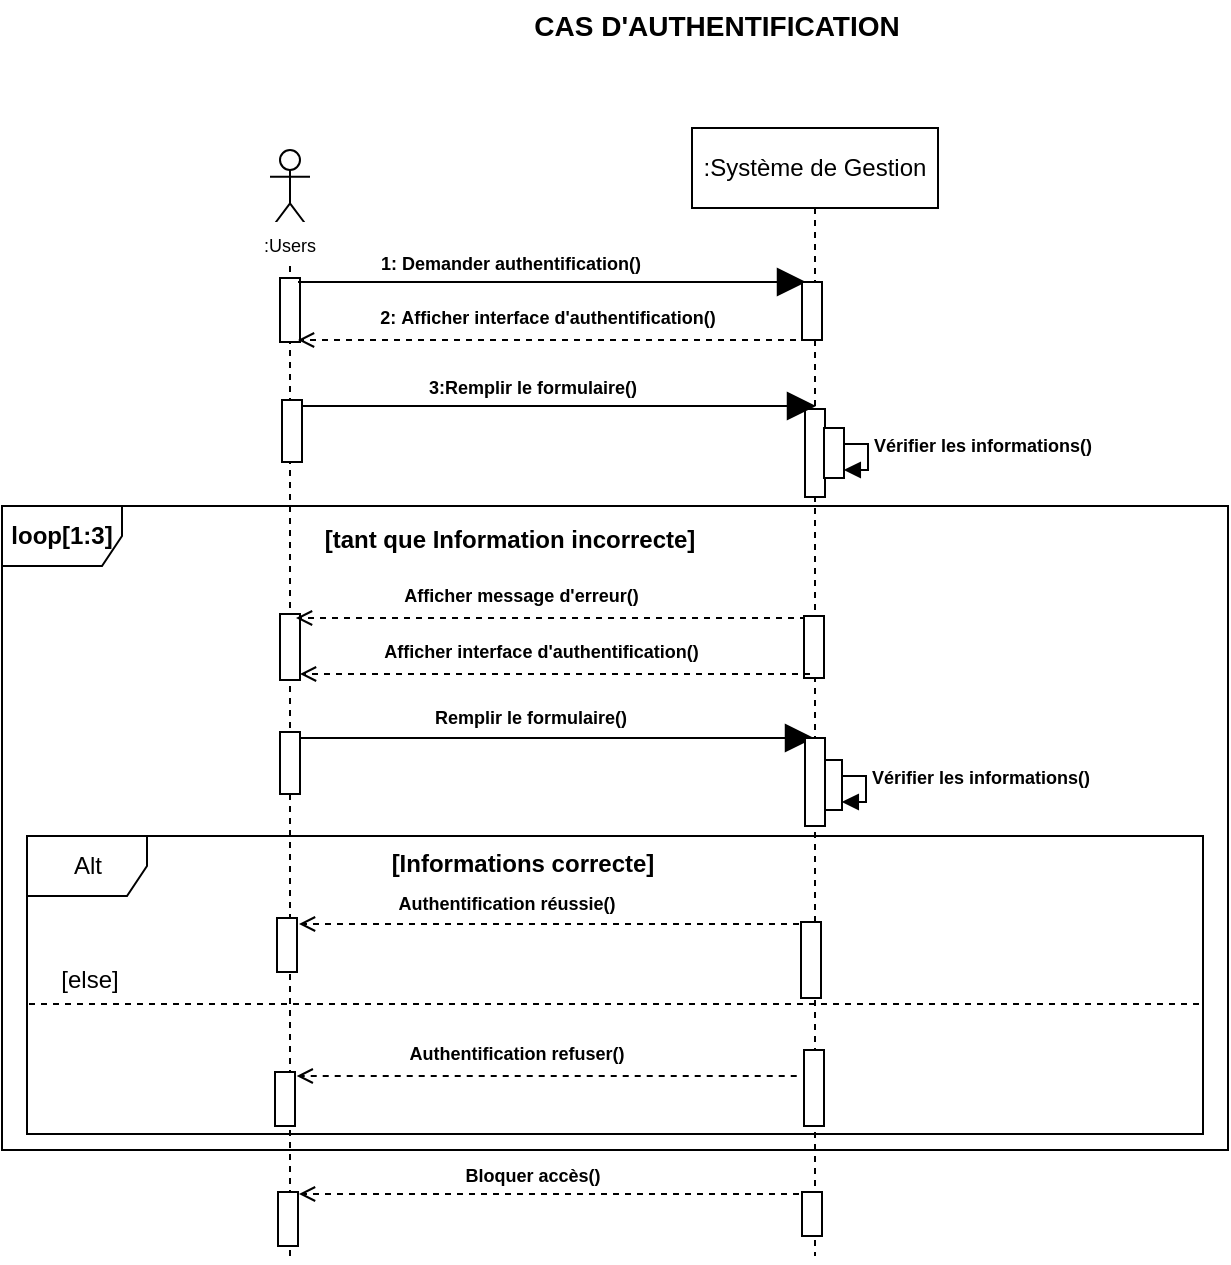 <mxfile version="26.2.14">
  <diagram name="Page-1" id="2YBvvXClWsGukQMizWep">
    <mxGraphModel dx="1222" dy="733" grid="0" gridSize="10" guides="1" tooltips="1" connect="1" arrows="1" fold="1" page="1" pageScale="1" pageWidth="850" pageHeight="1100" math="0" shadow="0">
      <root>
        <mxCell id="0" />
        <mxCell id="1" parent="0" />
        <mxCell id="HXRdN1SDrOyEm4HGrO3o-1" value=":Système de Gestion" style="shape=umlLifeline;perimeter=lifelinePerimeter;whiteSpace=wrap;html=1;container=0;dropTarget=0;collapsible=0;recursiveResize=0;outlineConnect=0;portConstraint=eastwest;newEdgeStyle={&quot;edgeStyle&quot;:&quot;elbowEdgeStyle&quot;,&quot;elbow&quot;:&quot;vertical&quot;,&quot;curved&quot;:0,&quot;rounded&quot;:0};fillColor=light-dark(#FFFFFF, #ffffff);strokeColor=light-dark(#000000,#000000);labelBackgroundColor=none;fontColor=light-dark(#000000,#000000);" vertex="1" parent="1">
          <mxGeometry x="406" y="86" width="123" height="564" as="geometry" />
        </mxCell>
        <mxCell id="HXRdN1SDrOyEm4HGrO3o-72" value="" style="html=1;points=[[0,0,0,0,5],[0,1,0,0,-5],[1,0,0,0,5],[1,1,0,0,-5]];perimeter=orthogonalPerimeter;outlineConnect=0;targetShapes=umlLifeline;portConstraint=eastwest;newEdgeStyle={&quot;curved&quot;:0,&quot;rounded&quot;:0};fillColor=light-dark(#FFFFFF,#FFFFFF);strokeColor=light-dark(#000000,#000000);container=0;" vertex="1" parent="HXRdN1SDrOyEm4HGrO3o-1">
          <mxGeometry x="56.5" y="140.5" width="10" height="44" as="geometry" />
        </mxCell>
        <mxCell id="HXRdN1SDrOyEm4HGrO3o-2" value="" style="shape=umlLifeline;perimeter=lifelinePerimeter;whiteSpace=wrap;html=1;container=1;dropTarget=0;collapsible=0;recursiveResize=0;outlineConnect=0;portConstraint=eastwest;newEdgeStyle={&quot;curved&quot;:0,&quot;rounded&quot;:0};participant=umlActor;fillColor=light-dark(#FFFFFF,#000000);strokeColor=light-dark(#000000,#000000);" vertex="1" parent="1">
          <mxGeometry x="195" y="97" width="20" height="556" as="geometry" />
        </mxCell>
        <mxCell id="HXRdN1SDrOyEm4HGrO3o-3" value="" style="html=1;points=[[0,0,0,0,5],[0,1,0,0,-5],[1,0,0,0,5],[1,1,0,0,-5]];perimeter=orthogonalPerimeter;outlineConnect=0;targetShapes=umlLifeline;portConstraint=eastwest;newEdgeStyle={&quot;curved&quot;:0,&quot;rounded&quot;:0};fillColor=light-dark(#FFFFFF,#FFFFFF);strokeColor=light-dark(#000000,#000000);" vertex="1" parent="HXRdN1SDrOyEm4HGrO3o-2">
          <mxGeometry x="5" y="64" width="10" height="32" as="geometry" />
        </mxCell>
        <mxCell id="HXRdN1SDrOyEm4HGrO3o-6" value="" style="html=1;points=[[0,0,0,0,5],[0,1,0,0,-5],[1,0,0,0,5],[1,1,0,0,-5]];perimeter=orthogonalPerimeter;outlineConnect=0;targetShapes=umlLifeline;portConstraint=eastwest;newEdgeStyle={&quot;curved&quot;:0,&quot;rounded&quot;:0};fillColor=light-dark(#FFFFFF,#FFFFFF);strokeColor=light-dark(#000000,#000000);" vertex="1" parent="HXRdN1SDrOyEm4HGrO3o-2">
          <mxGeometry x="4" y="521" width="10" height="27" as="geometry" />
        </mxCell>
        <mxCell id="HXRdN1SDrOyEm4HGrO3o-4" value="" style="html=1;points=[[0,0,0,0,5],[0,1,0,0,-5],[1,0,0,0,5],[1,1,0,0,-5]];perimeter=orthogonalPerimeter;outlineConnect=0;targetShapes=umlLifeline;portConstraint=eastwest;newEdgeStyle={&quot;curved&quot;:0,&quot;rounded&quot;:0};fillColor=light-dark(#FFFFFF,#FFFFFF);strokeColor=light-dark(#000000,#000000);container=0;" vertex="1" parent="HXRdN1SDrOyEm4HGrO3o-2">
          <mxGeometry x="5" y="232" width="10" height="33" as="geometry" />
        </mxCell>
        <mxCell id="HXRdN1SDrOyEm4HGrO3o-5" value="" style="html=1;points=[[0,0,0,0,5],[0,1,0,0,-5],[1,0,0,0,5],[1,1,0,0,-5]];perimeter=orthogonalPerimeter;outlineConnect=0;targetShapes=umlLifeline;portConstraint=eastwest;newEdgeStyle={&quot;curved&quot;:0,&quot;rounded&quot;:0};fillColor=light-dark(#FFFFFF,#FFFFFF);strokeColor=light-dark(#000000,#000000);container=0;" vertex="1" parent="HXRdN1SDrOyEm4HGrO3o-2">
          <mxGeometry x="5" y="291" width="10" height="31" as="geometry" />
        </mxCell>
        <mxCell id="HXRdN1SDrOyEm4HGrO3o-7" value="" style="endArrow=block;endFill=1;endSize=12;html=1;rounded=0;strokeColor=light-dark(#000000,#000000);exitX=1;exitY=0;exitDx=0;exitDy=5;exitPerimeter=0;" edge="1" parent="1">
          <mxGeometry width="160" relative="1" as="geometry">
            <mxPoint x="209" y="163" as="sourcePoint" />
            <mxPoint x="463" y="163" as="targetPoint" />
          </mxGeometry>
        </mxCell>
        <mxCell id="HXRdN1SDrOyEm4HGrO3o-8" value="&lt;font style=&quot;font-size: 9px;&quot;&gt;&lt;b&gt;1: Demander authentification()&lt;/b&gt;&lt;/font&gt;" style="text;html=1;align=center;verticalAlign=middle;whiteSpace=wrap;rounded=0;" vertex="1" parent="1">
          <mxGeometry x="243" y="142" width="145" height="22" as="geometry" />
        </mxCell>
        <mxCell id="HXRdN1SDrOyEm4HGrO3o-9" value="" style="endArrow=open;html=1;rounded=0;strokeColor=light-dark(#000000,#000000);dashed=1;strokeWidth=1;endFill=0;" edge="1" parent="1">
          <mxGeometry width="50" height="50" relative="1" as="geometry">
            <mxPoint x="463" y="331" as="sourcePoint" />
            <mxPoint x="208" y="331" as="targetPoint" />
          </mxGeometry>
        </mxCell>
        <mxCell id="HXRdN1SDrOyEm4HGrO3o-10" value="&lt;b style=&quot;font-size: 9px;&quot;&gt;&amp;nbsp;Afficher message d&#39;erreur()&lt;/b&gt;" style="text;html=1;align=center;verticalAlign=middle;whiteSpace=wrap;rounded=0;container=0;" vertex="1" parent="1">
          <mxGeometry x="239" y="308" width="161" height="22" as="geometry" />
        </mxCell>
        <mxCell id="HXRdN1SDrOyEm4HGrO3o-11" value="" style="endArrow=block;endFill=1;endSize=12;html=1;rounded=0;strokeColor=light-dark(#000000,#000000);" edge="1" parent="1">
          <mxGeometry width="160" relative="1" as="geometry">
            <mxPoint x="210" y="391" as="sourcePoint" />
            <mxPoint x="467" y="391" as="targetPoint" />
          </mxGeometry>
        </mxCell>
        <mxCell id="HXRdN1SDrOyEm4HGrO3o-12" value="&lt;b style=&quot;font-size: 9px;&quot;&gt;Remplir le formulaire()&lt;/b&gt;" style="text;html=1;align=center;verticalAlign=middle;whiteSpace=wrap;rounded=0;container=0;" vertex="1" parent="1">
          <mxGeometry x="246" y="371" width="159" height="17" as="geometry" />
        </mxCell>
        <mxCell id="HXRdN1SDrOyEm4HGrO3o-13" value="&lt;font style=&quot;font-size: 9px;&quot;&gt;:Users&lt;/font&gt;" style="text;html=1;align=center;verticalAlign=middle;whiteSpace=wrap;rounded=0;fillColor=#FFFFFF;" vertex="1" parent="1">
          <mxGeometry x="175" y="133" width="60" height="21" as="geometry" />
        </mxCell>
        <mxCell id="HXRdN1SDrOyEm4HGrO3o-14" value="&lt;b&gt;loop[1:3]&lt;/b&gt;" style="shape=umlFrame;whiteSpace=wrap;html=1;pointerEvents=0;container=0;" vertex="1" parent="1">
          <mxGeometry x="61" y="275" width="613" height="322" as="geometry" />
        </mxCell>
        <mxCell id="HXRdN1SDrOyEm4HGrO3o-15" value="&lt;b&gt;[tant que Information incorrecte]&lt;/b&gt;" style="text;html=1;align=center;verticalAlign=middle;whiteSpace=wrap;rounded=0;container=0;" vertex="1" parent="1">
          <mxGeometry x="209.86" y="282" width="210.14" height="20" as="geometry" />
        </mxCell>
        <mxCell id="HXRdN1SDrOyEm4HGrO3o-16" value="&lt;font style=&quot;font-size: 9px;&quot;&gt;&lt;b&gt;Vérifier les informations()&lt;/b&gt;&lt;/font&gt;" style="html=1;align=left;spacingLeft=2;endArrow=block;rounded=0;edgeStyle=orthogonalEdgeStyle;curved=0;rounded=0;" edge="1" parent="1">
          <mxGeometry relative="1" as="geometry">
            <mxPoint x="471" y="404" as="sourcePoint" />
            <Array as="points">
              <mxPoint x="471" y="410" />
              <mxPoint x="493" y="410" />
              <mxPoint x="493" y="423" />
            </Array>
            <mxPoint x="480.9" y="423" as="targetPoint" />
          </mxGeometry>
        </mxCell>
        <mxCell id="HXRdN1SDrOyEm4HGrO3o-17" value="" style="html=1;points=[[0,0,0,0,5],[0,1,0,0,-5],[1,0,0,0,5],[1,1,0,0,-5]];perimeter=orthogonalPerimeter;outlineConnect=0;targetShapes=umlLifeline;portConstraint=eastwest;newEdgeStyle={&quot;curved&quot;:0,&quot;rounded&quot;:0};fillColor=light-dark(#FFFFFF,#FFFFFF);strokeColor=light-dark(#000000,#000000);container=0;" vertex="1" parent="1">
          <mxGeometry x="471" y="402" width="10" height="25" as="geometry" />
        </mxCell>
        <mxCell id="HXRdN1SDrOyEm4HGrO3o-19" value="&lt;b&gt;[Informations correcte]&lt;/b&gt;" style="text;html=1;align=center;verticalAlign=middle;whiteSpace=wrap;rounded=0;" vertex="1" parent="1">
          <mxGeometry x="251.5" y="444" width="139" height="20" as="geometry" />
        </mxCell>
        <mxCell id="HXRdN1SDrOyEm4HGrO3o-20" value="" style="endArrow=open;html=1;rounded=0;strokeColor=light-dark(#000000,#000000);dashed=1;strokeWidth=1;endFill=0;" edge="1" parent="1">
          <mxGeometry width="50" height="50" relative="1" as="geometry">
            <mxPoint x="459.5" y="619" as="sourcePoint" />
            <mxPoint x="209.5" y="619" as="targetPoint" />
          </mxGeometry>
        </mxCell>
        <mxCell id="HXRdN1SDrOyEm4HGrO3o-21" value="&lt;font style=&quot;color: light-dark(rgb(0, 0, 0), rgb(0, 0, 0)); font-size: 9px;&quot;&gt;&lt;b&gt;Authentification réussie()&lt;/b&gt;&lt;/font&gt;" style="text;html=1;align=center;verticalAlign=middle;whiteSpace=wrap;rounded=0;" vertex="1" parent="1">
          <mxGeometry x="233.5" y="464" width="159" height="17" as="geometry" />
        </mxCell>
        <mxCell id="HXRdN1SDrOyEm4HGrO3o-33" value="" style="html=1;points=[[0,0,0,0,5],[0,1,0,0,-5],[1,0,0,0,5],[1,1,0,0,-5]];perimeter=orthogonalPerimeter;outlineConnect=0;targetShapes=umlLifeline;portConstraint=eastwest;newEdgeStyle={&quot;curved&quot;:0,&quot;rounded&quot;:0};fillColor=light-dark(#FFFFFF,#FFFFFF);strokeColor=light-dark(#000000,#000000);" vertex="1" parent="1">
          <mxGeometry x="461" y="163" width="10" height="29" as="geometry" />
        </mxCell>
        <mxCell id="HXRdN1SDrOyEm4HGrO3o-34" value="" style="html=1;points=[[0,0,0,0,5],[0,1,0,0,-5],[1,0,0,0,5],[1,1,0,0,-5]];perimeter=orthogonalPerimeter;outlineConnect=0;targetShapes=umlLifeline;portConstraint=eastwest;newEdgeStyle={&quot;curved&quot;:0,&quot;rounded&quot;:0};fillColor=light-dark(#FFFFFF,#FFFFFF);strokeColor=light-dark(#000000,#000000);container=0;" vertex="1" parent="1">
          <mxGeometry x="462" y="330" width="10" height="31" as="geometry" />
        </mxCell>
        <mxCell id="HXRdN1SDrOyEm4HGrO3o-35" value="" style="html=1;points=[[0,0,0,0,5],[0,1,0,0,-5],[1,0,0,0,5],[1,1,0,0,-5]];perimeter=orthogonalPerimeter;outlineConnect=0;targetShapes=umlLifeline;portConstraint=eastwest;newEdgeStyle={&quot;curved&quot;:0,&quot;rounded&quot;:0};fillColor=light-dark(#FFFFFF,#FFFFFF);strokeColor=light-dark(#000000,#000000);container=0;" vertex="1" parent="1">
          <mxGeometry x="462.5" y="391" width="10" height="44" as="geometry" />
        </mxCell>
        <mxCell id="HXRdN1SDrOyEm4HGrO3o-36" value="" style="html=1;points=[[0,0,0,0,5],[0,1,0,0,-5],[1,0,0,0,5],[1,1,0,0,-5]];perimeter=orthogonalPerimeter;outlineConnect=0;targetShapes=umlLifeline;portConstraint=eastwest;newEdgeStyle={&quot;curved&quot;:0,&quot;rounded&quot;:0};fillColor=light-dark(#FFFFFF,#FFFFFF);strokeColor=light-dark(#000000,#000000);" vertex="1" parent="1">
          <mxGeometry x="461" y="618" width="10" height="22" as="geometry" />
        </mxCell>
        <mxCell id="HXRdN1SDrOyEm4HGrO3o-48" value="" style="html=1;points=[[0,0,0,0,5],[0,1,0,0,-5],[1,0,0,0,5],[1,1,0,0,-5]];perimeter=orthogonalPerimeter;outlineConnect=0;targetShapes=umlLifeline;portConstraint=eastwest;newEdgeStyle={&quot;curved&quot;:0,&quot;rounded&quot;:0};fillColor=light-dark(#FFFFFF,#FFFFFF);strokeColor=light-dark(#000000,#000000);" vertex="1" parent="1">
          <mxGeometry x="198.5" y="481" width="10" height="27" as="geometry" />
        </mxCell>
        <mxCell id="HXRdN1SDrOyEm4HGrO3o-49" value="Alt" style="shape=umlFrame;whiteSpace=wrap;html=1;pointerEvents=0;" vertex="1" parent="1">
          <mxGeometry x="73.5" y="440" width="588" height="149" as="geometry" />
        </mxCell>
        <mxCell id="HXRdN1SDrOyEm4HGrO3o-51" value="" style="endArrow=open;html=1;rounded=0;strokeColor=light-dark(#000000,#000000);dashed=1;strokeWidth=1;endFill=0;" edge="1" parent="1">
          <mxGeometry width="50" height="50" relative="1" as="geometry">
            <mxPoint x="459.5" y="484" as="sourcePoint" />
            <mxPoint x="209.5" y="484" as="targetPoint" />
          </mxGeometry>
        </mxCell>
        <mxCell id="HXRdN1SDrOyEm4HGrO3o-52" value="&lt;font style=&quot;color: light-dark(rgb(0, 0, 0), rgb(0, 0, 0)); font-size: 9px;&quot;&gt;&lt;b&gt;Bloquer accès()&lt;/b&gt;&lt;/font&gt;" style="text;html=1;align=center;verticalAlign=middle;whiteSpace=wrap;rounded=0;" vertex="1" parent="1">
          <mxGeometry x="247" y="600" width="159" height="17" as="geometry" />
        </mxCell>
        <mxCell id="HXRdN1SDrOyEm4HGrO3o-53" value="" style="line;strokeWidth=1;fillColor=none;align=left;verticalAlign=middle;spacingTop=-1;spacingLeft=3;spacingRight=3;rotatable=0;labelPosition=right;points=[];portConstraint=eastwest;strokeColor=inherit;dashed=1;" vertex="1" parent="1">
          <mxGeometry x="74.5" y="520" width="587" height="8" as="geometry" />
        </mxCell>
        <mxCell id="HXRdN1SDrOyEm4HGrO3o-54" value="[else]" style="text;html=1;align=center;verticalAlign=middle;whiteSpace=wrap;rounded=0;" vertex="1" parent="1">
          <mxGeometry x="81.5" y="502" width="46" height="20" as="geometry" />
        </mxCell>
        <mxCell id="HXRdN1SDrOyEm4HGrO3o-55" value="" style="html=1;points=[[0,0,0,0,5],[0,1,0,0,-5],[1,0,0,0,5],[1,1,0,0,-5]];perimeter=orthogonalPerimeter;outlineConnect=0;targetShapes=umlLifeline;portConstraint=eastwest;newEdgeStyle={&quot;curved&quot;:0,&quot;rounded&quot;:0};fillColor=light-dark(#FFFFFF,#FFFFFF);strokeColor=light-dark(#000000,#000000);" vertex="1" parent="1">
          <mxGeometry x="197.5" y="558" width="10" height="27" as="geometry" />
        </mxCell>
        <mxCell id="HXRdN1SDrOyEm4HGrO3o-56" value="" style="endArrow=open;html=1;rounded=0;strokeColor=light-dark(#000000,#000000);dashed=1;strokeWidth=1;endFill=0;" edge="1" parent="1">
          <mxGeometry width="50" height="50" relative="1" as="geometry">
            <mxPoint x="458.36" y="560" as="sourcePoint" />
            <mxPoint x="208.36" y="560" as="targetPoint" />
          </mxGeometry>
        </mxCell>
        <mxCell id="HXRdN1SDrOyEm4HGrO3o-57" value="" style="html=1;points=[[0,0,0,0,5],[0,1,0,0,-5],[1,0,0,0,5],[1,1,0,0,-5]];perimeter=orthogonalPerimeter;outlineConnect=0;targetShapes=umlLifeline;portConstraint=eastwest;newEdgeStyle={&quot;curved&quot;:0,&quot;rounded&quot;:0};fillColor=light-dark(#FFFFFF,#FFFFFF);strokeColor=light-dark(#000000,#000000);" vertex="1" parent="1">
          <mxGeometry x="462" y="547" width="10" height="38" as="geometry" />
        </mxCell>
        <mxCell id="HXRdN1SDrOyEm4HGrO3o-58" value="" style="html=1;points=[[0,0,0,0,5],[0,1,0,0,-5],[1,0,0,0,5],[1,1,0,0,-5]];perimeter=orthogonalPerimeter;outlineConnect=0;targetShapes=umlLifeline;portConstraint=eastwest;newEdgeStyle={&quot;curved&quot;:0,&quot;rounded&quot;:0};fillColor=light-dark(#FFFFFF,#FFFFFF);strokeColor=light-dark(#000000,#000000);" vertex="1" parent="1">
          <mxGeometry x="460.5" y="483" width="10" height="38" as="geometry" />
        </mxCell>
        <mxCell id="HXRdN1SDrOyEm4HGrO3o-61" value="&lt;font style=&quot;color: light-dark(rgb(0, 0, 0), rgb(0, 0, 0)); font-size: 9px;&quot;&gt;&lt;b&gt;Authentification refuser()&lt;/b&gt;&lt;/font&gt;" style="text;html=1;align=center;verticalAlign=middle;whiteSpace=wrap;rounded=0;" vertex="1" parent="1">
          <mxGeometry x="239" y="539" width="159" height="17" as="geometry" />
        </mxCell>
        <mxCell id="HXRdN1SDrOyEm4HGrO3o-64" value="" style="html=1;points=[[0,0,0,0,5],[0,1,0,0,-5],[1,0,0,0,5],[1,1,0,0,-5]];perimeter=orthogonalPerimeter;outlineConnect=0;targetShapes=umlLifeline;portConstraint=eastwest;newEdgeStyle={&quot;curved&quot;:0,&quot;rounded&quot;:0};fillColor=light-dark(#FFFFFF,#FFFFFF);strokeColor=light-dark(#000000,#000000);container=0;" vertex="1" parent="1">
          <mxGeometry x="201" y="222" width="10" height="31" as="geometry" />
        </mxCell>
        <mxCell id="HXRdN1SDrOyEm4HGrO3o-65" value="" style="endArrow=open;html=1;rounded=0;strokeColor=light-dark(#000000,#000000);dashed=1;strokeWidth=1;endFill=0;" edge="1" parent="1">
          <mxGeometry width="50" height="50" relative="1" as="geometry">
            <mxPoint x="464" y="192" as="sourcePoint" />
            <mxPoint x="209" y="192" as="targetPoint" />
          </mxGeometry>
        </mxCell>
        <mxCell id="HXRdN1SDrOyEm4HGrO3o-66" value="&lt;font style=&quot;color: light-dark(rgb(0, 0, 0), rgb(0, 0, 0)); font-size: 9px;&quot;&gt;&lt;b&gt;2:&lt;/b&gt;&lt;/font&gt;&lt;b style=&quot;font-size: 9px;&quot;&gt;&amp;nbsp;Afficher interface d&#39;authentification()&lt;/b&gt;" style="text;html=1;align=center;verticalAlign=middle;whiteSpace=wrap;rounded=0;container=0;" vertex="1" parent="1">
          <mxGeometry x="240" y="169" width="188" height="22" as="geometry" />
        </mxCell>
        <mxCell id="HXRdN1SDrOyEm4HGrO3o-67" value="" style="endArrow=block;endFill=1;endSize=12;html=1;rounded=0;strokeColor=light-dark(#000000,#000000);" edge="1" parent="1">
          <mxGeometry width="160" relative="1" as="geometry">
            <mxPoint x="211" y="225" as="sourcePoint" />
            <mxPoint x="468" y="225" as="targetPoint" />
          </mxGeometry>
        </mxCell>
        <mxCell id="HXRdN1SDrOyEm4HGrO3o-68" value="&lt;font style=&quot;color: light-dark(rgb(0, 0, 0), rgb(0, 0, 0)); font-size: 9px;&quot;&gt;&lt;b&gt;3:Remplir le formulaire()&lt;/b&gt;&lt;/font&gt;" style="text;html=1;align=center;verticalAlign=middle;whiteSpace=wrap;rounded=0;container=0;" vertex="1" parent="1">
          <mxGeometry x="247" y="206" width="159" height="17" as="geometry" />
        </mxCell>
        <mxCell id="HXRdN1SDrOyEm4HGrO3o-69" value="&lt;font style=&quot;font-size: 9px;&quot;&gt;&lt;b&gt;Vérifier les informations()&lt;/b&gt;&lt;/font&gt;" style="html=1;align=left;spacingLeft=2;endArrow=block;rounded=0;edgeStyle=orthogonalEdgeStyle;curved=0;rounded=0;" edge="1" parent="1">
          <mxGeometry relative="1" as="geometry">
            <mxPoint x="472" y="238" as="sourcePoint" />
            <Array as="points">
              <mxPoint x="472" y="244" />
              <mxPoint x="494" y="244" />
              <mxPoint x="494" y="257" />
            </Array>
            <mxPoint x="481.9" y="257" as="targetPoint" />
          </mxGeometry>
        </mxCell>
        <mxCell id="HXRdN1SDrOyEm4HGrO3o-70" value="" style="html=1;points=[[0,0,0,0,5],[0,1,0,0,-5],[1,0,0,0,5],[1,1,0,0,-5]];perimeter=orthogonalPerimeter;outlineConnect=0;targetShapes=umlLifeline;portConstraint=eastwest;newEdgeStyle={&quot;curved&quot;:0,&quot;rounded&quot;:0};fillColor=light-dark(#FFFFFF,#FFFFFF);strokeColor=light-dark(#000000,#000000);container=0;" vertex="1" parent="1">
          <mxGeometry x="472" y="236" width="10" height="25" as="geometry" />
        </mxCell>
        <mxCell id="HXRdN1SDrOyEm4HGrO3o-74" value="" style="endArrow=open;html=1;rounded=0;strokeColor=light-dark(#000000,#000000);dashed=1;strokeWidth=1;endFill=0;" edge="1" parent="1">
          <mxGeometry width="50" height="50" relative="1" as="geometry">
            <mxPoint x="465" y="359" as="sourcePoint" />
            <mxPoint x="210" y="359" as="targetPoint" />
          </mxGeometry>
        </mxCell>
        <mxCell id="HXRdN1SDrOyEm4HGrO3o-75" value="&lt;b style=&quot;font-size: 9px;&quot;&gt;&amp;nbsp;Afficher interface d&#39;authentification()&lt;/b&gt;" style="text;html=1;align=center;verticalAlign=middle;whiteSpace=wrap;rounded=0;container=0;" vertex="1" parent="1">
          <mxGeometry x="241" y="336" width="177" height="22" as="geometry" />
        </mxCell>
        <mxCell id="HXRdN1SDrOyEm4HGrO3o-76" value="&lt;font style=&quot;font-size: 14px;&quot;&gt;CAS D&#39;AUTHENTIFICATION&lt;/font&gt;" style="text;align=center;fontStyle=1;verticalAlign=middle;spacingLeft=3;spacingRight=3;strokeColor=none;rotatable=0;points=[[0,0.5],[1,0.5]];portConstraint=eastwest;html=1;" vertex="1" parent="1">
          <mxGeometry x="378" y="22" width="80" height="26" as="geometry" />
        </mxCell>
      </root>
    </mxGraphModel>
  </diagram>
</mxfile>
